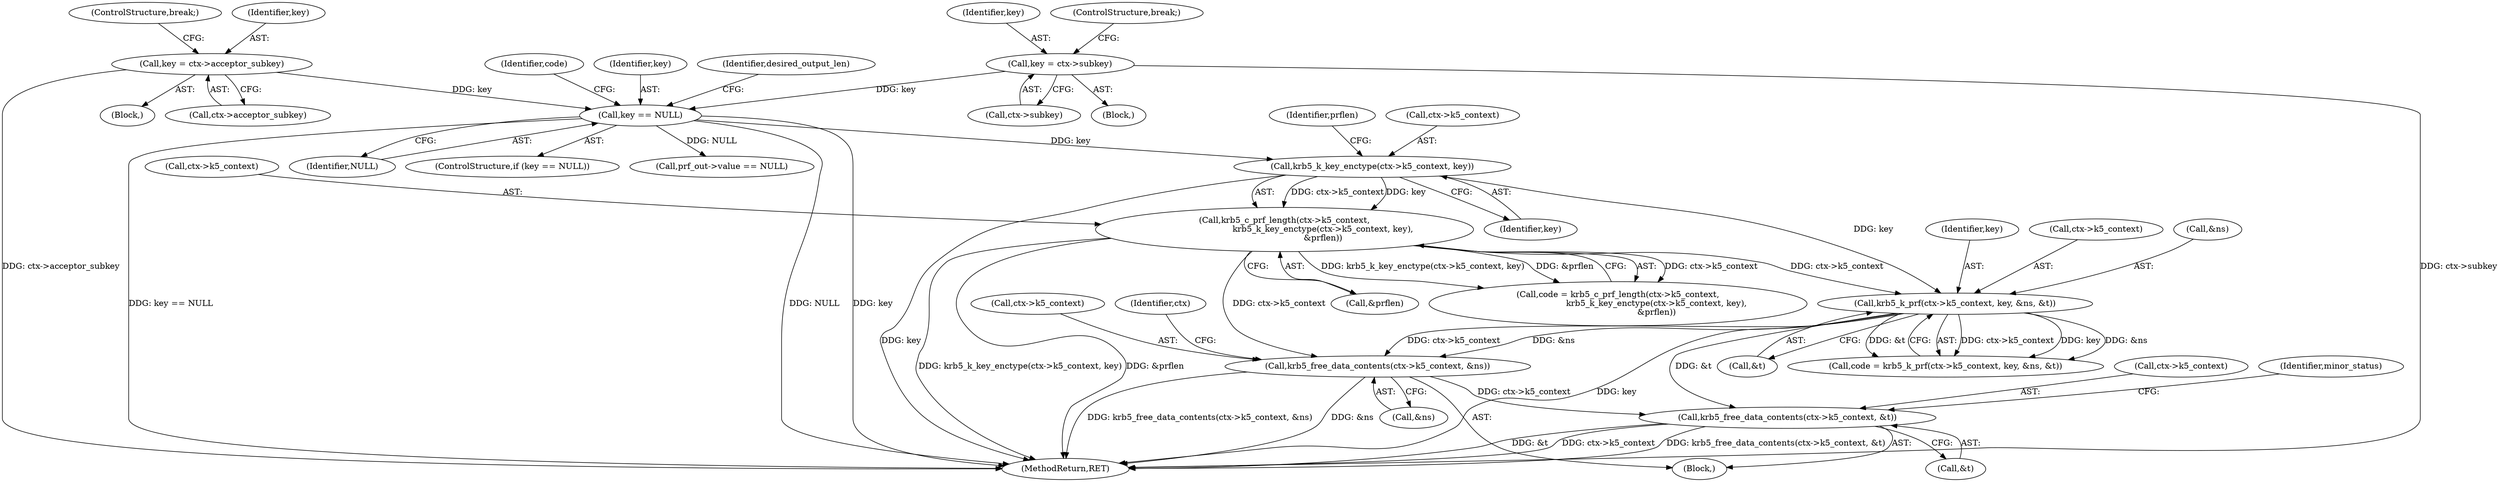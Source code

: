 digraph "0_krb5_82dc33da50338ac84c7b4102dc6513d897d0506a_8@API" {
"1000387" [label="(Call,krb5_free_data_contents(ctx->k5_context, &ns))"];
"1000342" [label="(Call,krb5_k_prf(ctx->k5_context, key, &ns, &t))"];
"1000240" [label="(Call,krb5_c_prf_length(ctx->k5_context,\n                             krb5_k_key_enctype(ctx->k5_context, key),\n                             &prflen))"];
"1000244" [label="(Call,krb5_k_key_enctype(ctx->k5_context, key))"];
"1000200" [label="(Call,key == NULL)"];
"1000181" [label="(Call,key = ctx->acceptor_subkey)"];
"1000188" [label="(Call,key = ctx->subkey)"];
"1000393" [label="(Call,krb5_free_data_contents(ctx->k5_context, &t))"];
"1000346" [label="(Identifier,key)"];
"1000183" [label="(Call,ctx->acceptor_subkey)"];
"1000391" [label="(Call,&ns)"];
"1000223" [label="(Call,prf_out->value == NULL)"];
"1000189" [label="(Identifier,key)"];
"1000201" [label="(Identifier,key)"];
"1000343" [label="(Call,ctx->k5_context)"];
"1000393" [label="(Call,krb5_free_data_contents(ctx->k5_context, &t))"];
"1000210" [label="(Identifier,desired_output_len)"];
"1000174" [label="(Block,)"];
"1000340" [label="(Call,code = krb5_k_prf(ctx->k5_context, key, &ns, &t))"];
"1000190" [label="(Call,ctx->subkey)"];
"1000181" [label="(Call,key = ctx->acceptor_subkey)"];
"1000188" [label="(Call,key = ctx->subkey)"];
"1000397" [label="(Call,&t)"];
"1000244" [label="(Call,krb5_k_key_enctype(ctx->k5_context, key))"];
"1000412" [label="(MethodReturn,RET)"];
"1000240" [label="(Call,krb5_c_prf_length(ctx->k5_context,\n                             krb5_k_key_enctype(ctx->k5_context, key),\n                             &prflen))"];
"1000342" [label="(Call,krb5_k_prf(ctx->k5_context, key, &ns, &t))"];
"1000250" [label="(Identifier,prflen)"];
"1000394" [label="(Call,ctx->k5_context)"];
"1000200" [label="(Call,key == NULL)"];
"1000347" [label="(Call,&ns)"];
"1000202" [label="(Identifier,NULL)"];
"1000388" [label="(Call,ctx->k5_context)"];
"1000238" [label="(Call,code = krb5_c_prf_length(ctx->k5_context,\n                             krb5_k_key_enctype(ctx->k5_context, key),\n                             &prflen))"];
"1000186" [label="(ControlStructure,break;)"];
"1000180" [label="(Block,)"];
"1000248" [label="(Identifier,key)"];
"1000349" [label="(Call,&t)"];
"1000387" [label="(Call,krb5_free_data_contents(ctx->k5_context, &ns))"];
"1000241" [label="(Call,ctx->k5_context)"];
"1000245" [label="(Call,ctx->k5_context)"];
"1000205" [label="(Identifier,code)"];
"1000108" [label="(Block,)"];
"1000199" [label="(ControlStructure,if (key == NULL))"];
"1000193" [label="(ControlStructure,break;)"];
"1000182" [label="(Identifier,key)"];
"1000249" [label="(Call,&prflen)"];
"1000401" [label="(Identifier,minor_status)"];
"1000395" [label="(Identifier,ctx)"];
"1000387" -> "1000108"  [label="AST: "];
"1000387" -> "1000391"  [label="CFG: "];
"1000388" -> "1000387"  [label="AST: "];
"1000391" -> "1000387"  [label="AST: "];
"1000395" -> "1000387"  [label="CFG: "];
"1000387" -> "1000412"  [label="DDG: krb5_free_data_contents(ctx->k5_context, &ns)"];
"1000387" -> "1000412"  [label="DDG: &ns"];
"1000342" -> "1000387"  [label="DDG: ctx->k5_context"];
"1000342" -> "1000387"  [label="DDG: &ns"];
"1000240" -> "1000387"  [label="DDG: ctx->k5_context"];
"1000387" -> "1000393"  [label="DDG: ctx->k5_context"];
"1000342" -> "1000340"  [label="AST: "];
"1000342" -> "1000349"  [label="CFG: "];
"1000343" -> "1000342"  [label="AST: "];
"1000346" -> "1000342"  [label="AST: "];
"1000347" -> "1000342"  [label="AST: "];
"1000349" -> "1000342"  [label="AST: "];
"1000340" -> "1000342"  [label="CFG: "];
"1000342" -> "1000412"  [label="DDG: key"];
"1000342" -> "1000340"  [label="DDG: ctx->k5_context"];
"1000342" -> "1000340"  [label="DDG: key"];
"1000342" -> "1000340"  [label="DDG: &ns"];
"1000342" -> "1000340"  [label="DDG: &t"];
"1000240" -> "1000342"  [label="DDG: ctx->k5_context"];
"1000244" -> "1000342"  [label="DDG: key"];
"1000342" -> "1000393"  [label="DDG: &t"];
"1000240" -> "1000238"  [label="AST: "];
"1000240" -> "1000249"  [label="CFG: "];
"1000241" -> "1000240"  [label="AST: "];
"1000244" -> "1000240"  [label="AST: "];
"1000249" -> "1000240"  [label="AST: "];
"1000238" -> "1000240"  [label="CFG: "];
"1000240" -> "1000412"  [label="DDG: krb5_k_key_enctype(ctx->k5_context, key)"];
"1000240" -> "1000412"  [label="DDG: &prflen"];
"1000240" -> "1000238"  [label="DDG: ctx->k5_context"];
"1000240" -> "1000238"  [label="DDG: krb5_k_key_enctype(ctx->k5_context, key)"];
"1000240" -> "1000238"  [label="DDG: &prflen"];
"1000244" -> "1000240"  [label="DDG: ctx->k5_context"];
"1000244" -> "1000240"  [label="DDG: key"];
"1000244" -> "1000248"  [label="CFG: "];
"1000245" -> "1000244"  [label="AST: "];
"1000248" -> "1000244"  [label="AST: "];
"1000250" -> "1000244"  [label="CFG: "];
"1000244" -> "1000412"  [label="DDG: key"];
"1000200" -> "1000244"  [label="DDG: key"];
"1000200" -> "1000199"  [label="AST: "];
"1000200" -> "1000202"  [label="CFG: "];
"1000201" -> "1000200"  [label="AST: "];
"1000202" -> "1000200"  [label="AST: "];
"1000205" -> "1000200"  [label="CFG: "];
"1000210" -> "1000200"  [label="CFG: "];
"1000200" -> "1000412"  [label="DDG: key"];
"1000200" -> "1000412"  [label="DDG: key == NULL"];
"1000200" -> "1000412"  [label="DDG: NULL"];
"1000181" -> "1000200"  [label="DDG: key"];
"1000188" -> "1000200"  [label="DDG: key"];
"1000200" -> "1000223"  [label="DDG: NULL"];
"1000181" -> "1000180"  [label="AST: "];
"1000181" -> "1000183"  [label="CFG: "];
"1000182" -> "1000181"  [label="AST: "];
"1000183" -> "1000181"  [label="AST: "];
"1000186" -> "1000181"  [label="CFG: "];
"1000181" -> "1000412"  [label="DDG: ctx->acceptor_subkey"];
"1000188" -> "1000174"  [label="AST: "];
"1000188" -> "1000190"  [label="CFG: "];
"1000189" -> "1000188"  [label="AST: "];
"1000190" -> "1000188"  [label="AST: "];
"1000193" -> "1000188"  [label="CFG: "];
"1000188" -> "1000412"  [label="DDG: ctx->subkey"];
"1000393" -> "1000108"  [label="AST: "];
"1000393" -> "1000397"  [label="CFG: "];
"1000394" -> "1000393"  [label="AST: "];
"1000397" -> "1000393"  [label="AST: "];
"1000401" -> "1000393"  [label="CFG: "];
"1000393" -> "1000412"  [label="DDG: &t"];
"1000393" -> "1000412"  [label="DDG: ctx->k5_context"];
"1000393" -> "1000412"  [label="DDG: krb5_free_data_contents(ctx->k5_context, &t)"];
}
